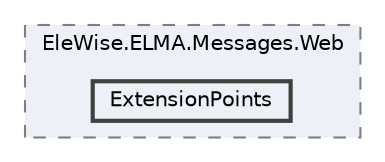 digraph "Web/Modules/EleWise.ELMA.Messages.Web/ExtensionPoints"
{
 // LATEX_PDF_SIZE
  bgcolor="transparent";
  edge [fontname=Helvetica,fontsize=10,labelfontname=Helvetica,labelfontsize=10];
  node [fontname=Helvetica,fontsize=10,shape=box,height=0.2,width=0.4];
  compound=true
  subgraph clusterdir_55c286c1ed6c24c293efe67041dc8f62 {
    graph [ bgcolor="#edf0f7", pencolor="grey50", label="EleWise.ELMA.Messages.Web", fontname=Helvetica,fontsize=10 style="filled,dashed", URL="dir_55c286c1ed6c24c293efe67041dc8f62.html",tooltip=""]
  dir_bc763b0378730b243c294b2df16ecce2 [label="ExtensionPoints", fillcolor="#edf0f7", color="grey25", style="filled,bold", URL="dir_bc763b0378730b243c294b2df16ecce2.html",tooltip=""];
  }
}
